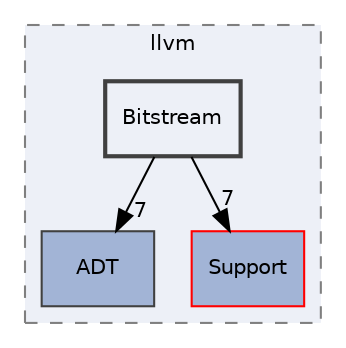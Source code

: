 digraph "include/llvm/Bitstream"
{
 // LATEX_PDF_SIZE
  bgcolor="transparent";
  edge [fontname="Helvetica",fontsize="10",labelfontname="Helvetica",labelfontsize="10"];
  node [fontname="Helvetica",fontsize="10",shape="box"];
  compound=true
  subgraph clusterdir_dcde91663b8816e1e2311938ccd8f690 {
    graph [ bgcolor="#edf0f7", pencolor="grey50", style="filled,dashed,", label="llvm", fontname="Helvetica", fontsize="10", URL="dir_dcde91663b8816e1e2311938ccd8f690.html"]
  dir_32453792af2ba70c54e3ccae3a790d1b [label="ADT", style="filled,", fillcolor="#a2b4d6", color="grey25", URL="dir_32453792af2ba70c54e3ccae3a790d1b.html"];
  dir_ae1e398ac700924fa434b51c248a5531 [label="Support", style="filled,", fillcolor="#a2b4d6", color="red", URL="dir_ae1e398ac700924fa434b51c248a5531.html"];
  dir_39fdac6f56e5eca4ceec559a44836796 [label="Bitstream", style="filled,bold,", fillcolor="#edf0f7", color="grey25", URL="dir_39fdac6f56e5eca4ceec559a44836796.html"];
  }
  dir_39fdac6f56e5eca4ceec559a44836796->dir_32453792af2ba70c54e3ccae3a790d1b [headlabel="7", labeldistance=1.5 headhref="dir_000032_000001.html"];
  dir_39fdac6f56e5eca4ceec559a44836796->dir_ae1e398ac700924fa434b51c248a5531 [headlabel="7", labeldistance=1.5 headhref="dir_000032_000182.html"];
}
